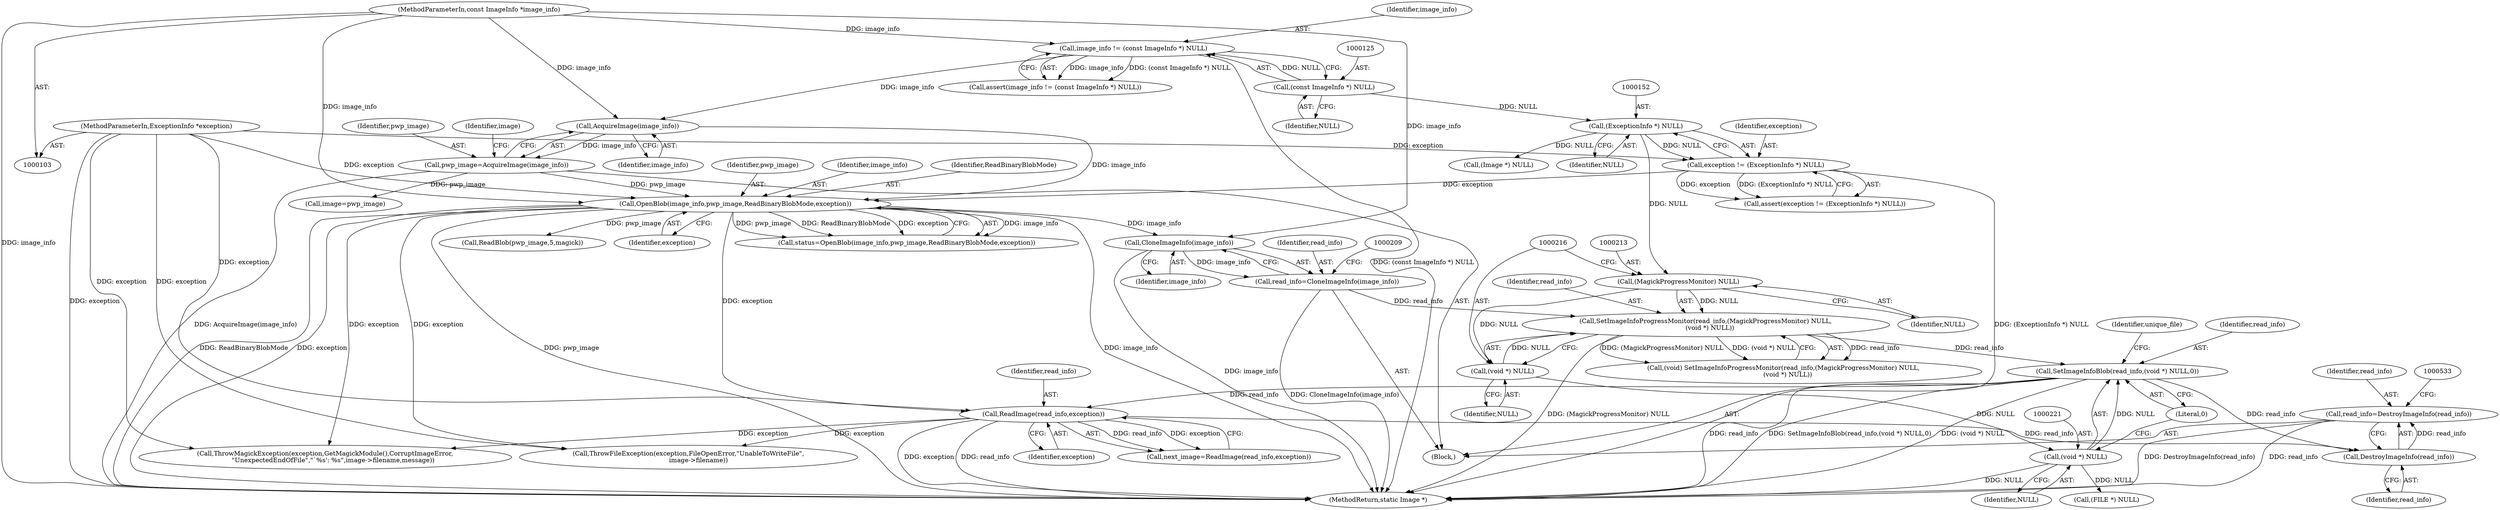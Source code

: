 digraph "0_ImageMagick_ecc03a2518c2b7dd375fde3a040fdae0bdf6a521@API" {
"1000528" [label="(Call,read_info=DestroyImageInfo(read_info))"];
"1000530" [label="(Call,DestroyImageInfo(read_info))"];
"1000410" [label="(Call,ReadImage(read_info,exception))"];
"1000218" [label="(Call,SetImageInfoBlob(read_info,(void *) NULL,0))"];
"1000210" [label="(Call,SetImageInfoProgressMonitor(read_info,(MagickProgressMonitor) NULL,\n    (void *) NULL))"];
"1000204" [label="(Call,read_info=CloneImageInfo(image_info))"];
"1000206" [label="(Call,CloneImageInfo(image_info))"];
"1000169" [label="(Call,OpenBlob(image_info,pwp_image,ReadBinaryBlobMode,exception))"];
"1000162" [label="(Call,AcquireImage(image_info))"];
"1000122" [label="(Call,image_info != (const ImageInfo *) NULL)"];
"1000104" [label="(MethodParameterIn,const ImageInfo *image_info)"];
"1000124" [label="(Call,(const ImageInfo *) NULL)"];
"1000160" [label="(Call,pwp_image=AcquireImage(image_info))"];
"1000149" [label="(Call,exception != (ExceptionInfo *) NULL)"];
"1000105" [label="(MethodParameterIn,ExceptionInfo *exception)"];
"1000151" [label="(Call,(ExceptionInfo *) NULL)"];
"1000212" [label="(Call,(MagickProgressMonitor) NULL)"];
"1000215" [label="(Call,(void *) NULL)"];
"1000220" [label="(Call,(void *) NULL)"];
"1000553" [label="(Call,ThrowMagickException(exception,GetMagickModule(),CorruptImageError,\n        \"UnexpectedEndOfFile\",\"`%s': %s\",image->filename,message))"];
"1000105" [label="(MethodParameterIn,ExceptionInfo *exception)"];
"1000211" [label="(Identifier,read_info)"];
"1000161" [label="(Identifier,pwp_image)"];
"1000531" [label="(Identifier,read_info)"];
"1000219" [label="(Identifier,read_info)"];
"1000104" [label="(MethodParameterIn,const ImageInfo *image_info)"];
"1000171" [label="(Identifier,pwp_image)"];
"1000207" [label="(Identifier,image_info)"];
"1000163" [label="(Identifier,image_info)"];
"1000160" [label="(Call,pwp_image=AcquireImage(image_info))"];
"1000150" [label="(Identifier,exception)"];
"1000169" [label="(Call,OpenBlob(image_info,pwp_image,ReadBinaryBlobMode,exception))"];
"1000164" [label="(Call,image=pwp_image)"];
"1000411" [label="(Identifier,read_info)"];
"1000222" [label="(Identifier,NULL)"];
"1000170" [label="(Identifier,image_info)"];
"1000410" [label="(Call,ReadImage(read_info,exception))"];
"1000126" [label="(Identifier,NULL)"];
"1000204" [label="(Call,read_info=CloneImageInfo(image_info))"];
"1000212" [label="(Call,(MagickProgressMonitor) NULL)"];
"1000208" [label="(Call,(void) SetImageInfoProgressMonitor(read_info,(MagickProgressMonitor) NULL,\n    (void *) NULL))"];
"1000123" [label="(Identifier,image_info)"];
"1000165" [label="(Identifier,image)"];
"1000153" [label="(Identifier,NULL)"];
"1000310" [label="(Call,(FILE *) NULL)"];
"1000206" [label="(Call,CloneImageInfo(image_info))"];
"1000218" [label="(Call,SetImageInfoBlob(read_info,(void *) NULL,0))"];
"1000341" [label="(Call,ThrowFileException(exception,FileOpenError,\"UnableToWriteFile\",\n          image->filename))"];
"1000574" [label="(MethodReturn,static Image *)"];
"1000121" [label="(Call,assert(image_info != (const ImageInfo *) NULL))"];
"1000184" [label="(Call,ReadBlob(pwp_image,5,magick))"];
"1000214" [label="(Identifier,NULL)"];
"1000215" [label="(Call,(void *) NULL)"];
"1000148" [label="(Call,assert(exception != (ExceptionInfo *) NULL))"];
"1000220" [label="(Call,(void *) NULL)"];
"1000179" [label="(Call,(Image *) NULL)"];
"1000173" [label="(Identifier,exception)"];
"1000167" [label="(Call,status=OpenBlob(image_info,pwp_image,ReadBinaryBlobMode,exception))"];
"1000162" [label="(Call,AcquireImage(image_info))"];
"1000225" [label="(Identifier,unique_file)"];
"1000412" [label="(Identifier,exception)"];
"1000223" [label="(Literal,0)"];
"1000124" [label="(Call,(const ImageInfo *) NULL)"];
"1000210" [label="(Call,SetImageInfoProgressMonitor(read_info,(MagickProgressMonitor) NULL,\n    (void *) NULL))"];
"1000528" [label="(Call,read_info=DestroyImageInfo(read_info))"];
"1000122" [label="(Call,image_info != (const ImageInfo *) NULL)"];
"1000149" [label="(Call,exception != (ExceptionInfo *) NULL)"];
"1000408" [label="(Call,next_image=ReadImage(read_info,exception))"];
"1000530" [label="(Call,DestroyImageInfo(read_info))"];
"1000151" [label="(Call,(ExceptionInfo *) NULL)"];
"1000529" [label="(Identifier,read_info)"];
"1000217" [label="(Identifier,NULL)"];
"1000106" [label="(Block,)"];
"1000172" [label="(Identifier,ReadBinaryBlobMode)"];
"1000205" [label="(Identifier,read_info)"];
"1000528" -> "1000106"  [label="AST: "];
"1000528" -> "1000530"  [label="CFG: "];
"1000529" -> "1000528"  [label="AST: "];
"1000530" -> "1000528"  [label="AST: "];
"1000533" -> "1000528"  [label="CFG: "];
"1000528" -> "1000574"  [label="DDG: DestroyImageInfo(read_info)"];
"1000528" -> "1000574"  [label="DDG: read_info"];
"1000530" -> "1000528"  [label="DDG: read_info"];
"1000530" -> "1000531"  [label="CFG: "];
"1000531" -> "1000530"  [label="AST: "];
"1000410" -> "1000530"  [label="DDG: read_info"];
"1000218" -> "1000530"  [label="DDG: read_info"];
"1000410" -> "1000408"  [label="AST: "];
"1000410" -> "1000412"  [label="CFG: "];
"1000411" -> "1000410"  [label="AST: "];
"1000412" -> "1000410"  [label="AST: "];
"1000408" -> "1000410"  [label="CFG: "];
"1000410" -> "1000574"  [label="DDG: read_info"];
"1000410" -> "1000574"  [label="DDG: exception"];
"1000410" -> "1000341"  [label="DDG: exception"];
"1000410" -> "1000408"  [label="DDG: read_info"];
"1000410" -> "1000408"  [label="DDG: exception"];
"1000218" -> "1000410"  [label="DDG: read_info"];
"1000169" -> "1000410"  [label="DDG: exception"];
"1000105" -> "1000410"  [label="DDG: exception"];
"1000410" -> "1000553"  [label="DDG: exception"];
"1000218" -> "1000106"  [label="AST: "];
"1000218" -> "1000223"  [label="CFG: "];
"1000219" -> "1000218"  [label="AST: "];
"1000220" -> "1000218"  [label="AST: "];
"1000223" -> "1000218"  [label="AST: "];
"1000225" -> "1000218"  [label="CFG: "];
"1000218" -> "1000574"  [label="DDG: read_info"];
"1000218" -> "1000574"  [label="DDG: SetImageInfoBlob(read_info,(void *) NULL,0)"];
"1000218" -> "1000574"  [label="DDG: (void *) NULL"];
"1000210" -> "1000218"  [label="DDG: read_info"];
"1000220" -> "1000218"  [label="DDG: NULL"];
"1000210" -> "1000208"  [label="AST: "];
"1000210" -> "1000215"  [label="CFG: "];
"1000211" -> "1000210"  [label="AST: "];
"1000212" -> "1000210"  [label="AST: "];
"1000215" -> "1000210"  [label="AST: "];
"1000208" -> "1000210"  [label="CFG: "];
"1000210" -> "1000574"  [label="DDG: (MagickProgressMonitor) NULL"];
"1000210" -> "1000208"  [label="DDG: read_info"];
"1000210" -> "1000208"  [label="DDG: (MagickProgressMonitor) NULL"];
"1000210" -> "1000208"  [label="DDG: (void *) NULL"];
"1000204" -> "1000210"  [label="DDG: read_info"];
"1000212" -> "1000210"  [label="DDG: NULL"];
"1000215" -> "1000210"  [label="DDG: NULL"];
"1000204" -> "1000106"  [label="AST: "];
"1000204" -> "1000206"  [label="CFG: "];
"1000205" -> "1000204"  [label="AST: "];
"1000206" -> "1000204"  [label="AST: "];
"1000209" -> "1000204"  [label="CFG: "];
"1000204" -> "1000574"  [label="DDG: CloneImageInfo(image_info)"];
"1000206" -> "1000204"  [label="DDG: image_info"];
"1000206" -> "1000207"  [label="CFG: "];
"1000207" -> "1000206"  [label="AST: "];
"1000206" -> "1000574"  [label="DDG: image_info"];
"1000169" -> "1000206"  [label="DDG: image_info"];
"1000104" -> "1000206"  [label="DDG: image_info"];
"1000169" -> "1000167"  [label="AST: "];
"1000169" -> "1000173"  [label="CFG: "];
"1000170" -> "1000169"  [label="AST: "];
"1000171" -> "1000169"  [label="AST: "];
"1000172" -> "1000169"  [label="AST: "];
"1000173" -> "1000169"  [label="AST: "];
"1000167" -> "1000169"  [label="CFG: "];
"1000169" -> "1000574"  [label="DDG: ReadBinaryBlobMode"];
"1000169" -> "1000574"  [label="DDG: exception"];
"1000169" -> "1000574"  [label="DDG: pwp_image"];
"1000169" -> "1000574"  [label="DDG: image_info"];
"1000169" -> "1000167"  [label="DDG: image_info"];
"1000169" -> "1000167"  [label="DDG: pwp_image"];
"1000169" -> "1000167"  [label="DDG: ReadBinaryBlobMode"];
"1000169" -> "1000167"  [label="DDG: exception"];
"1000162" -> "1000169"  [label="DDG: image_info"];
"1000104" -> "1000169"  [label="DDG: image_info"];
"1000160" -> "1000169"  [label="DDG: pwp_image"];
"1000149" -> "1000169"  [label="DDG: exception"];
"1000105" -> "1000169"  [label="DDG: exception"];
"1000169" -> "1000184"  [label="DDG: pwp_image"];
"1000169" -> "1000341"  [label="DDG: exception"];
"1000169" -> "1000553"  [label="DDG: exception"];
"1000162" -> "1000160"  [label="AST: "];
"1000162" -> "1000163"  [label="CFG: "];
"1000163" -> "1000162"  [label="AST: "];
"1000160" -> "1000162"  [label="CFG: "];
"1000162" -> "1000160"  [label="DDG: image_info"];
"1000122" -> "1000162"  [label="DDG: image_info"];
"1000104" -> "1000162"  [label="DDG: image_info"];
"1000122" -> "1000121"  [label="AST: "];
"1000122" -> "1000124"  [label="CFG: "];
"1000123" -> "1000122"  [label="AST: "];
"1000124" -> "1000122"  [label="AST: "];
"1000121" -> "1000122"  [label="CFG: "];
"1000122" -> "1000574"  [label="DDG: (const ImageInfo *) NULL"];
"1000122" -> "1000121"  [label="DDG: image_info"];
"1000122" -> "1000121"  [label="DDG: (const ImageInfo *) NULL"];
"1000104" -> "1000122"  [label="DDG: image_info"];
"1000124" -> "1000122"  [label="DDG: NULL"];
"1000104" -> "1000103"  [label="AST: "];
"1000104" -> "1000574"  [label="DDG: image_info"];
"1000124" -> "1000126"  [label="CFG: "];
"1000125" -> "1000124"  [label="AST: "];
"1000126" -> "1000124"  [label="AST: "];
"1000124" -> "1000151"  [label="DDG: NULL"];
"1000160" -> "1000106"  [label="AST: "];
"1000161" -> "1000160"  [label="AST: "];
"1000165" -> "1000160"  [label="CFG: "];
"1000160" -> "1000574"  [label="DDG: AcquireImage(image_info)"];
"1000160" -> "1000164"  [label="DDG: pwp_image"];
"1000149" -> "1000148"  [label="AST: "];
"1000149" -> "1000151"  [label="CFG: "];
"1000150" -> "1000149"  [label="AST: "];
"1000151" -> "1000149"  [label="AST: "];
"1000148" -> "1000149"  [label="CFG: "];
"1000149" -> "1000574"  [label="DDG: (ExceptionInfo *) NULL"];
"1000149" -> "1000148"  [label="DDG: exception"];
"1000149" -> "1000148"  [label="DDG: (ExceptionInfo *) NULL"];
"1000105" -> "1000149"  [label="DDG: exception"];
"1000151" -> "1000149"  [label="DDG: NULL"];
"1000105" -> "1000103"  [label="AST: "];
"1000105" -> "1000574"  [label="DDG: exception"];
"1000105" -> "1000341"  [label="DDG: exception"];
"1000105" -> "1000553"  [label="DDG: exception"];
"1000151" -> "1000153"  [label="CFG: "];
"1000152" -> "1000151"  [label="AST: "];
"1000153" -> "1000151"  [label="AST: "];
"1000151" -> "1000179"  [label="DDG: NULL"];
"1000151" -> "1000212"  [label="DDG: NULL"];
"1000212" -> "1000214"  [label="CFG: "];
"1000213" -> "1000212"  [label="AST: "];
"1000214" -> "1000212"  [label="AST: "];
"1000216" -> "1000212"  [label="CFG: "];
"1000212" -> "1000215"  [label="DDG: NULL"];
"1000215" -> "1000217"  [label="CFG: "];
"1000216" -> "1000215"  [label="AST: "];
"1000217" -> "1000215"  [label="AST: "];
"1000215" -> "1000220"  [label="DDG: NULL"];
"1000220" -> "1000222"  [label="CFG: "];
"1000221" -> "1000220"  [label="AST: "];
"1000222" -> "1000220"  [label="AST: "];
"1000223" -> "1000220"  [label="CFG: "];
"1000220" -> "1000574"  [label="DDG: NULL"];
"1000220" -> "1000310"  [label="DDG: NULL"];
}
